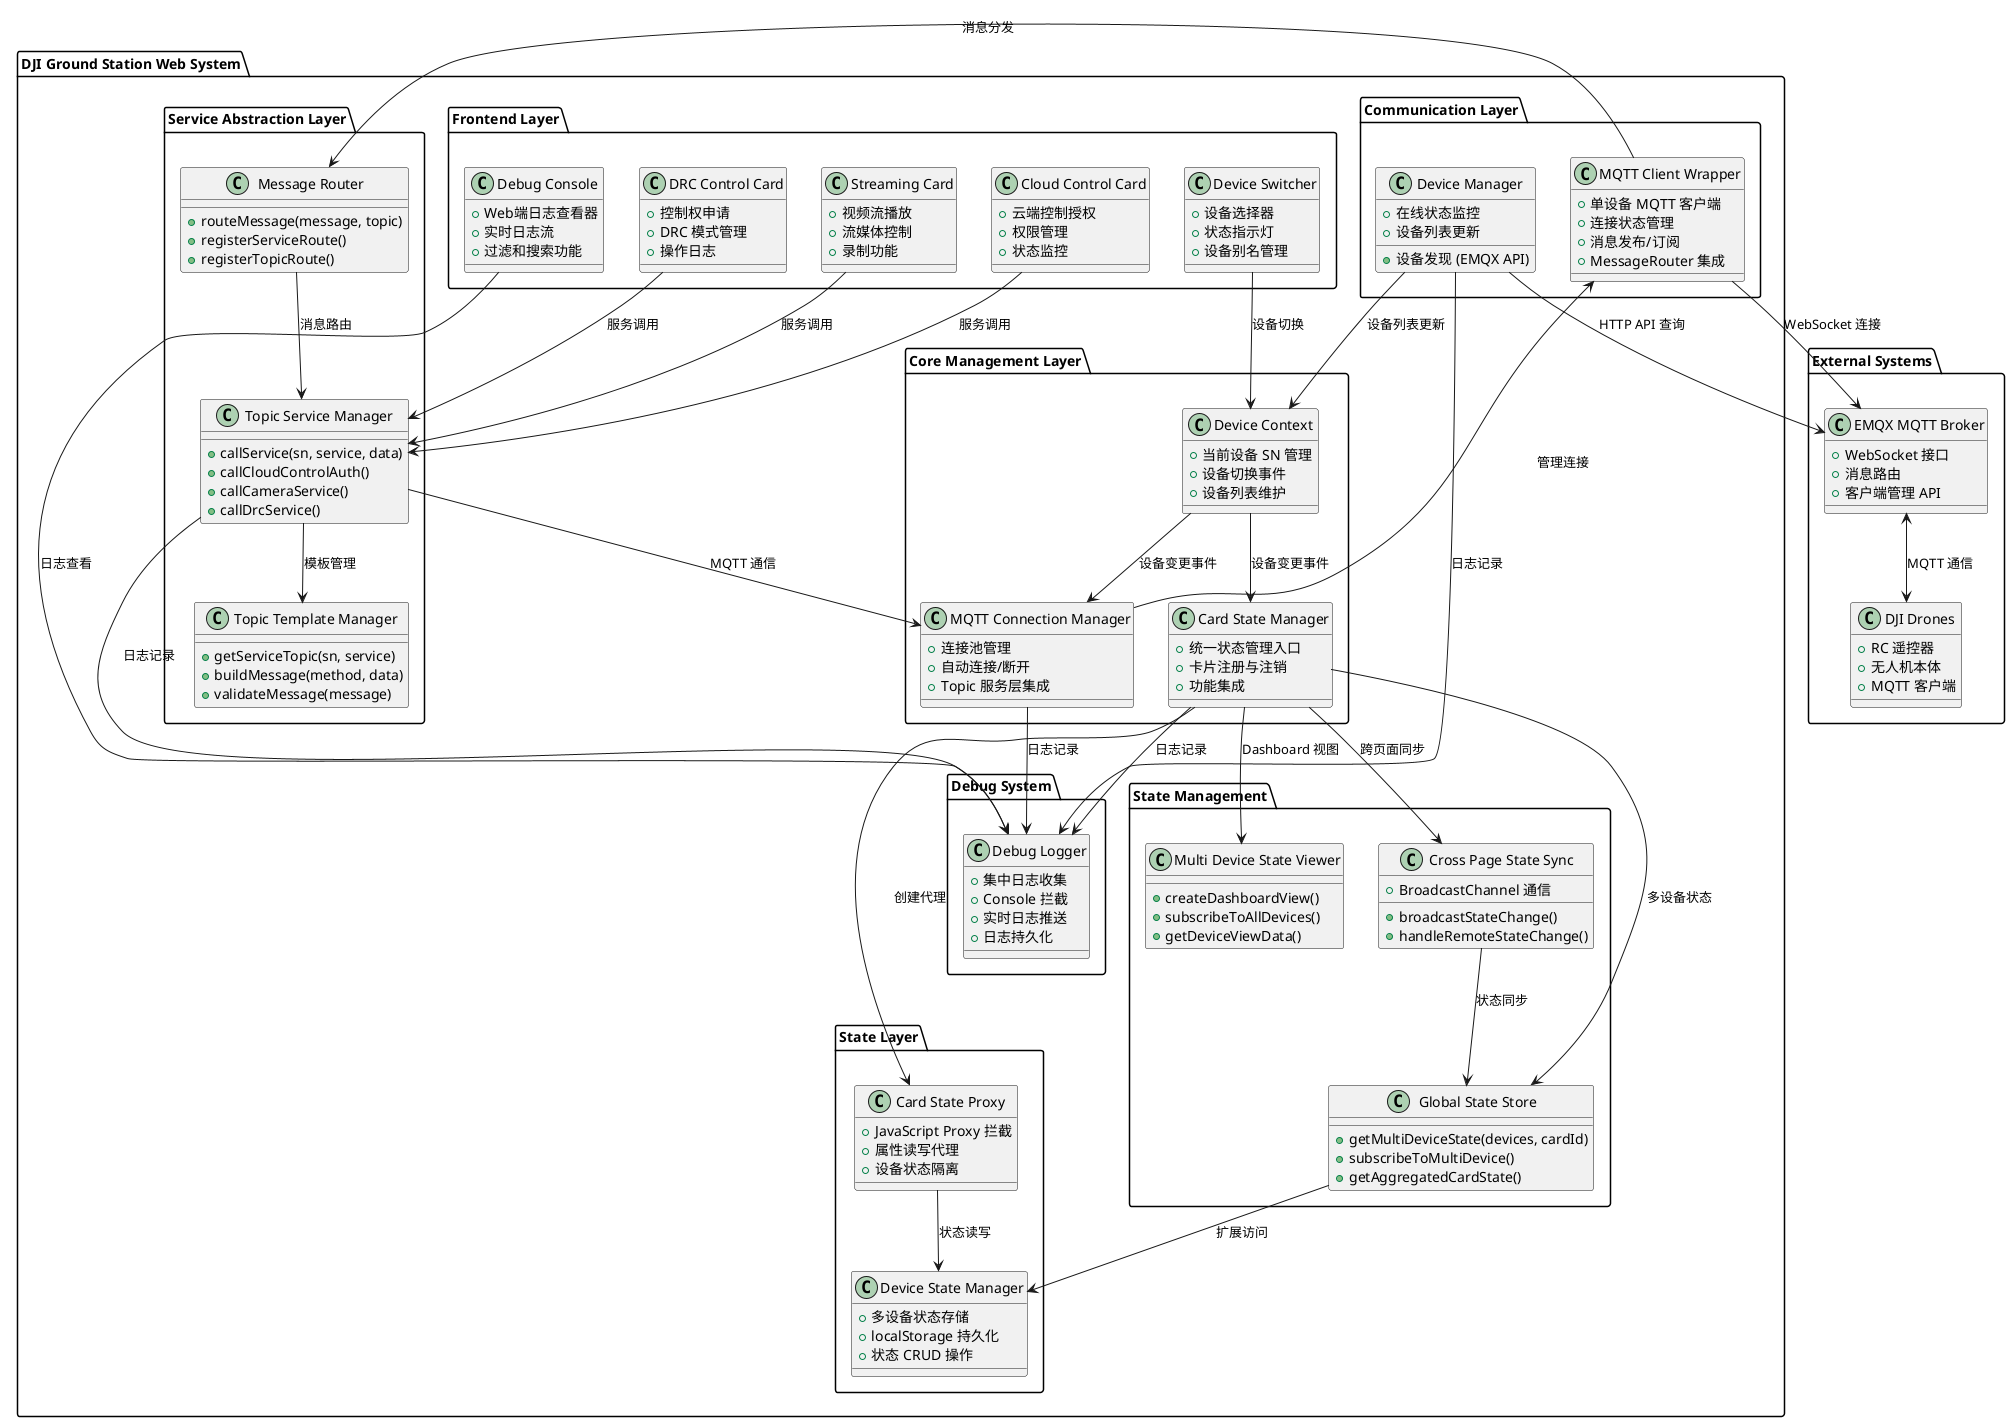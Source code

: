 @startuml
!define RECTANGLE class

package "DJI Ground Station Web System" {

  package "Frontend Layer" {
    RECTANGLE "Device Switcher" as DS {
      + 设备选择器
      + 状态指示灯
      + 设备别名管理
    }

    RECTANGLE "DRC Control Card" as DRC {
      + 控制权申请
      + DRC 模式管理
      + 操作日志
    }

    RECTANGLE "Streaming Card" as SC {
      + 视频流播放
      + 流媒体控制
      + 录制功能
    }

    RECTANGLE "Cloud Control Card" as CC {
      + 云端控制授权
      + 权限管理
      + 状态监控
    }

    RECTANGLE "Debug Console" as DC_WEB {
      + Web端日志查看器
      + 实时日志流
      + 过滤和搜索功能
    }
  }

  package "Service Abstraction Layer" as SAL {
    RECTANGLE "Topic Service Manager" as TSM {
      + callService(sn, service, data)
      + callCloudControlAuth()
      + callCameraService()
      + callDrcService()
    }

    RECTANGLE "Topic Template Manager" as TTM {
      + getServiceTopic(sn, service)
      + buildMessage(method, data)
      + validateMessage(message)
    }

    RECTANGLE "Message Router" as MR {
      + routeMessage(message, topic)
      + registerServiceRoute()
      + registerTopicRoute()
    }
  }

  package "State Management" as SM {
    RECTANGLE "Global State Store" as GSS {
      + getMultiDeviceState(devices, cardId)
      + subscribeToMultiDevice()
      + getAggregatedCardState()
    }

    RECTANGLE "Cross Page State Sync" as CPSS {
      + broadcastStateChange()
      + handleRemoteStateChange()
      + BroadcastChannel 通信
    }

    RECTANGLE "Multi Device State Viewer" as MDSV {
      + createDashboardView()
      + subscribeToAllDevices()
      + getDeviceViewData()
    }
  }

  package "Core Management Layer" {
    RECTANGLE "Device Context" as DC {
      + 当前设备 SN 管理
      + 设备切换事件
      + 设备列表维护
    }

    RECTANGLE "Card State Manager" as CSM {
      + 统一状态管理入口
      + 卡片注册与注销
      + 功能集成
    }

    RECTANGLE "MQTT Connection Manager" as MCM {
      + 连接池管理
      + 自动连接/断开
      + Topic 服务层集成
    }
  }

  package "State Layer" {
    RECTANGLE "Card State Proxy" as CSP {
      + JavaScript Proxy 拦截
      + 属性读写代理
      + 设备状态隔离
    }

    RECTANGLE "Device State Manager" as DSM {
      + 多设备状态存储
      + localStorage 持久化
      + 状态 CRUD 操作
    }
  }

  package "Communication Layer" {
    RECTANGLE "MQTT Client Wrapper" as MCW {
      + 单设备 MQTT 客户端
      + 连接状态管理
      + 消息发布/订阅
      + MessageRouter 集成
    }

    RECTANGLE "Device Manager" as DM {
      + 设备发现 (EMQX API)
      + 在线状态监控
      + 设备列表更新
    }
  }

  package "Debug System" {
    RECTANGLE "Debug Logger" as DL {
      + 集中日志收集
      + Console 拦截
      + 实时日志推送
      + 日志持久化
    }
  }
}

package "External Systems" {
  RECTANGLE "EMQX MQTT Broker" as EMQX {
    + WebSocket 接口
    + 消息路由
    + 客户端管理 API
  }

  RECTANGLE "DJI Drones" as DRONES {
    + RC 遥控器
    + 无人机本体
    + MQTT 客户端
  }
}

' 连接关系 - Frontend Layer
DS --> DC : 设备切换
DRC --> TSM : 服务调用
CC --> TSM : 服务调用
SC --> TSM : 服务调用
DC_WEB --> DL : 日志查看

' 连接关系 - Service Layer
TSM --> TTM : 模板管理
TSM --> MCM : MQTT 通信
MR --> TSM : 消息路由
MCW --> MR : 消息分发

' 连接关系 - State Management
DC --> CSM : 设备变更事件
DC --> MCM : 设备变更事件
CSM --> GSS : 多设备状态
CSM --> CPSS : 跨页面同步
CSM --> MDSV : Dashboard 视图
CPSS --> GSS : 状态同步

' 连接关系 - Core Layer
CSM --> CSP : 创建代理
CSP --> DSM : 状态读写
GSS --> DSM : 扩展访问

' 连接关系 - Communication Layer
MCM --> MCW : 管理连接
MCW --> EMQX : WebSocket 连接
DM --> EMQX : HTTP API 查询
DM --> DC : 设备列表更新

' 连接关系 - Debug System
TSM --> DL : 日志记录
CSM --> DL : 日志记录
MCM --> DL : 日志记录
DM --> DL : 日志记录

' 外部连接
EMQX <--> DRONES : MQTT 通信

@enduml